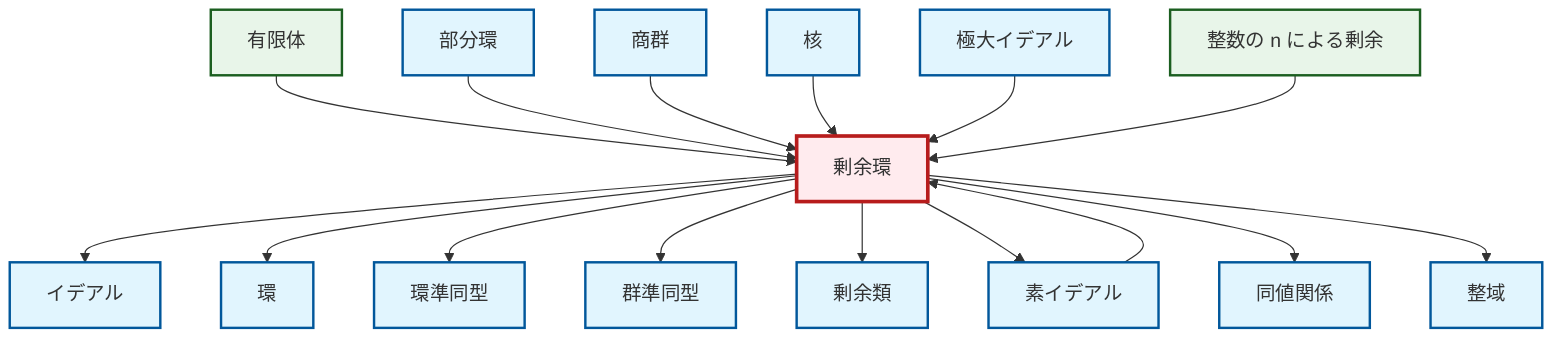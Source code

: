 graph TD
    classDef definition fill:#e1f5fe,stroke:#01579b,stroke-width:2px
    classDef theorem fill:#f3e5f5,stroke:#4a148c,stroke-width:2px
    classDef axiom fill:#fff3e0,stroke:#e65100,stroke-width:2px
    classDef example fill:#e8f5e9,stroke:#1b5e20,stroke-width:2px
    classDef current fill:#ffebee,stroke:#b71c1c,stroke-width:3px
    def-ring["環"]:::definition
    def-quotient-ring["剰余環"]:::definition
    def-kernel["核"]:::definition
    def-coset["剰余類"]:::definition
    def-subring["部分環"]:::definition
    def-integral-domain["整域"]:::definition
    def-homomorphism["群準同型"]:::definition
    def-prime-ideal["素イデアル"]:::definition
    def-ring-homomorphism["環準同型"]:::definition
    def-equivalence-relation["同値関係"]:::definition
    def-quotient-group["商群"]:::definition
    ex-quotient-integers-mod-n["整数の n による剰余"]:::example
    def-ideal["イデアル"]:::definition
    ex-finite-field["有限体"]:::example
    def-maximal-ideal["極大イデアル"]:::definition
    ex-finite-field --> def-quotient-ring
    def-prime-ideal --> def-quotient-ring
    def-subring --> def-quotient-ring
    def-quotient-ring --> def-ideal
    def-quotient-ring --> def-ring
    def-quotient-ring --> def-ring-homomorphism
    def-quotient-group --> def-quotient-ring
    def-quotient-ring --> def-homomorphism
    def-quotient-ring --> def-coset
    def-quotient-ring --> def-prime-ideal
    def-quotient-ring --> def-equivalence-relation
    def-kernel --> def-quotient-ring
    def-maximal-ideal --> def-quotient-ring
    def-quotient-ring --> def-integral-domain
    ex-quotient-integers-mod-n --> def-quotient-ring
    class def-quotient-ring current